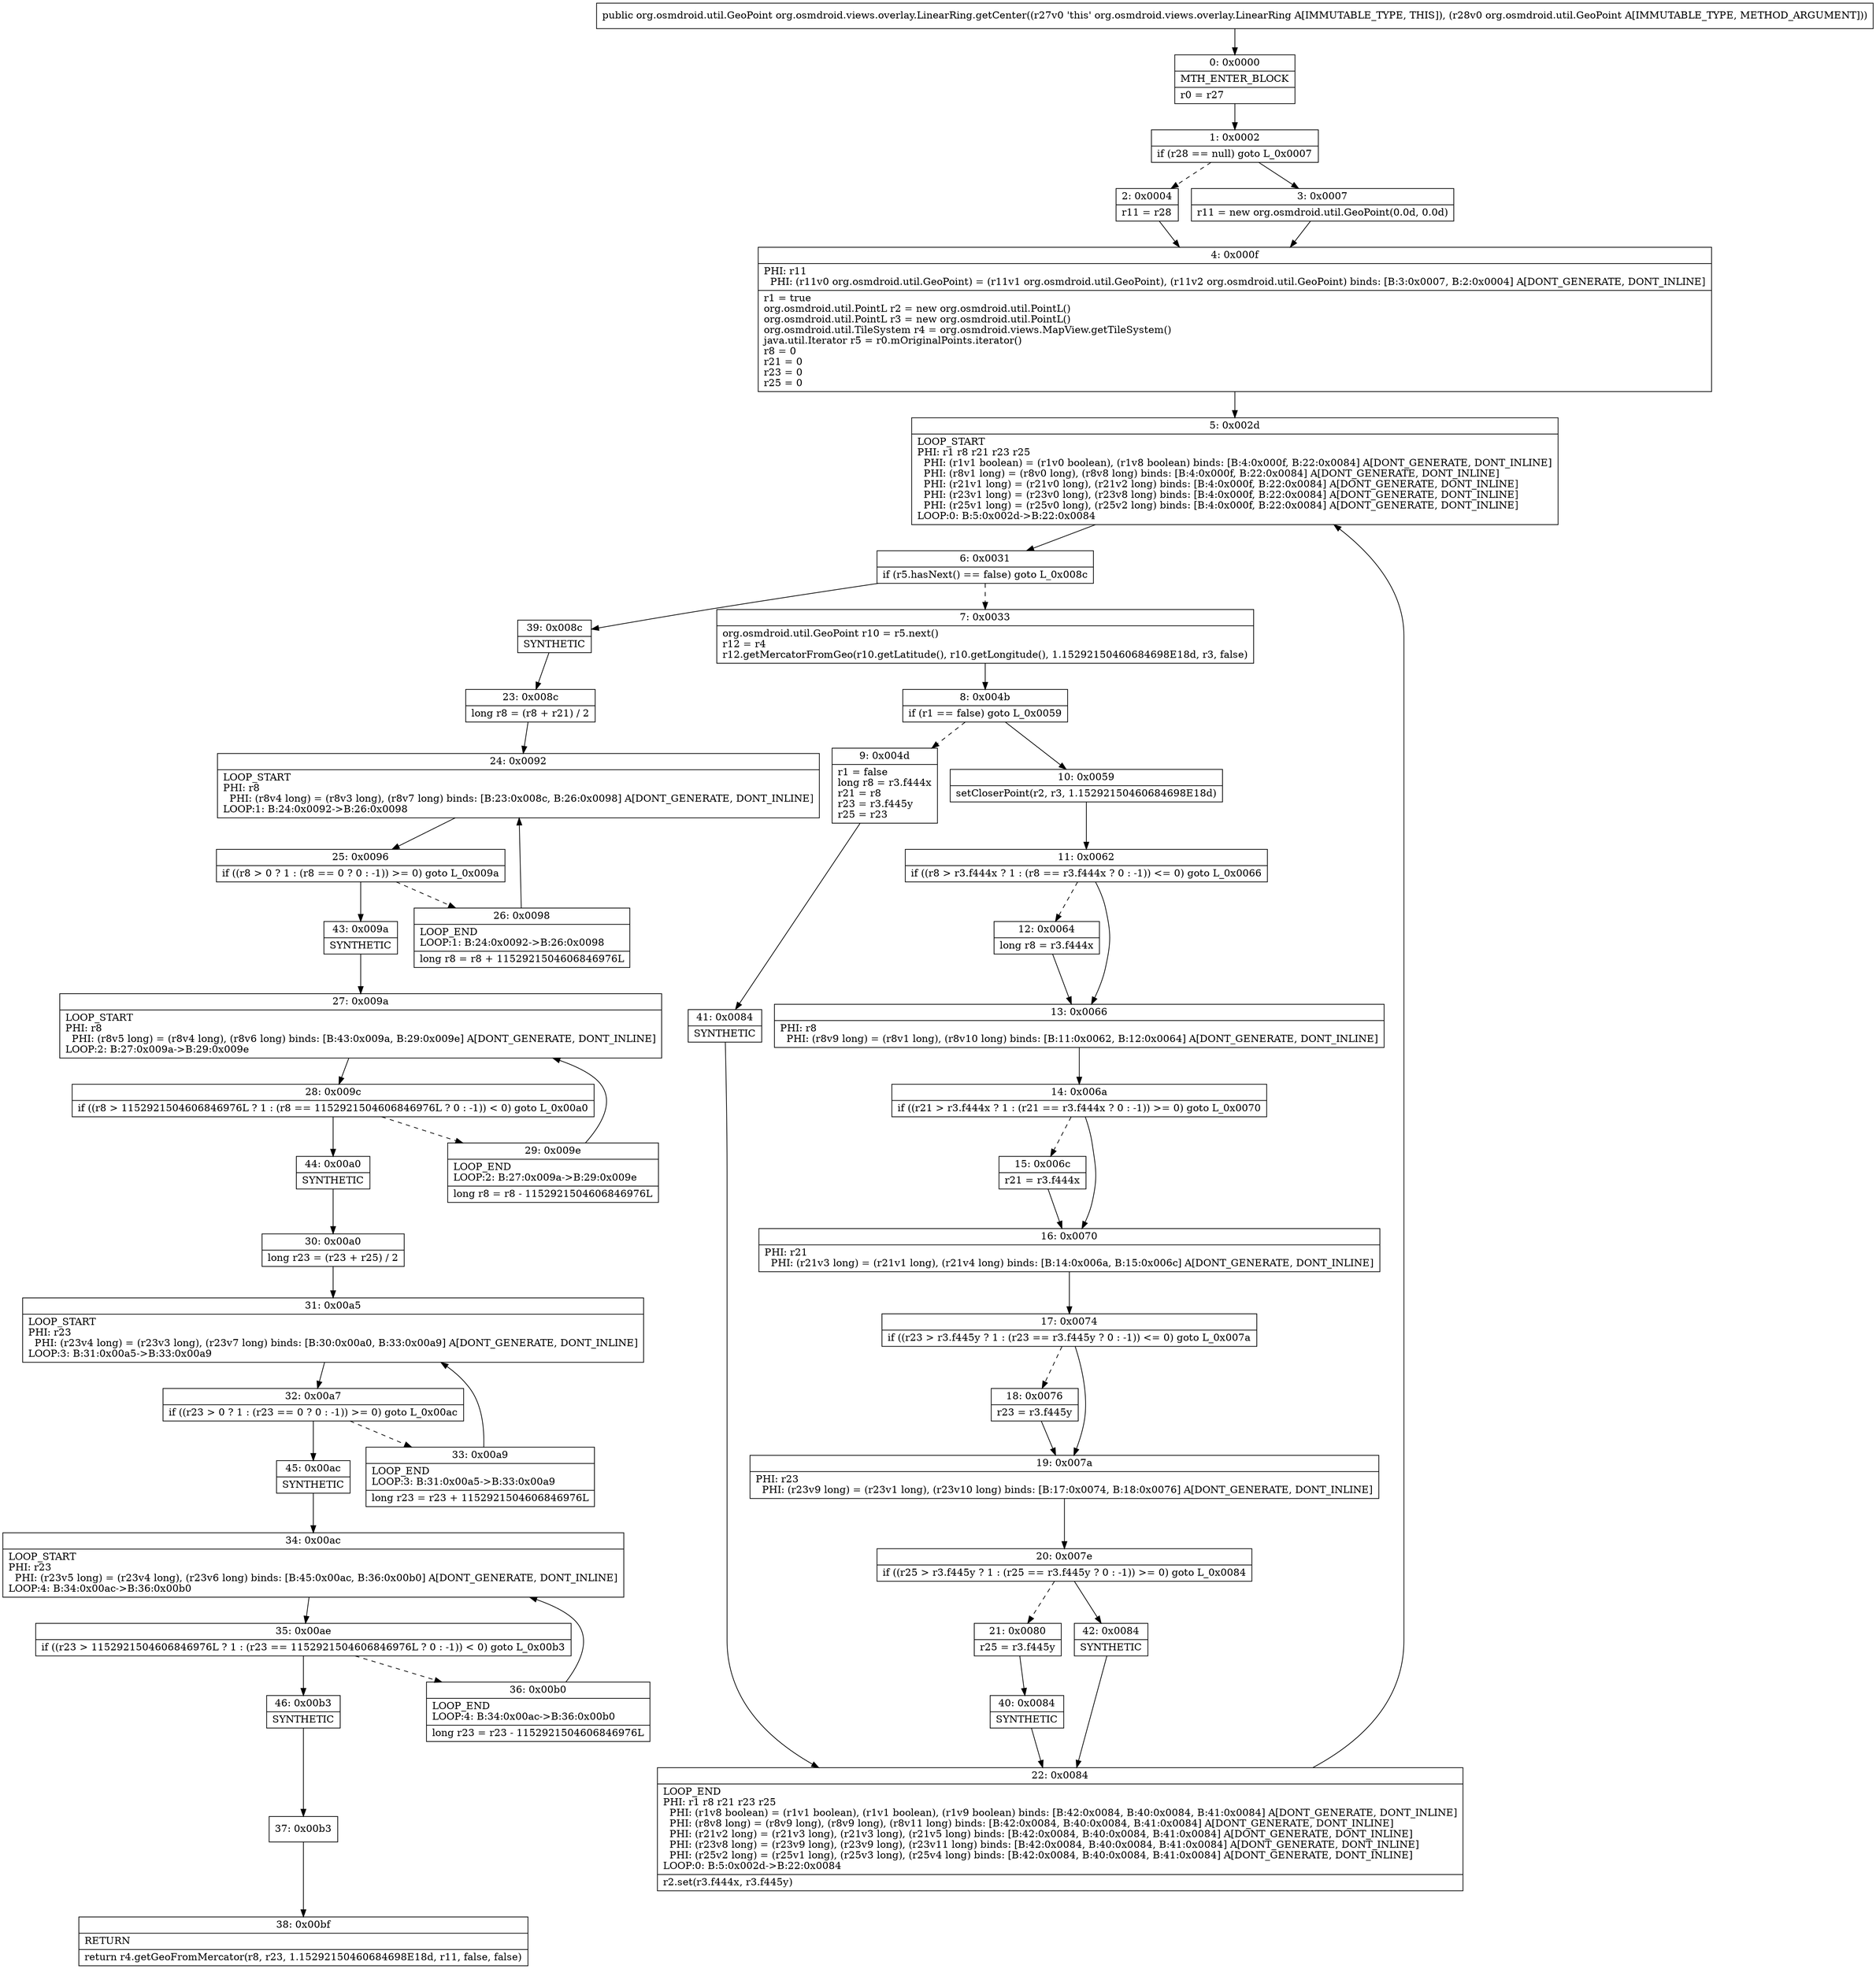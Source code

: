 digraph "CFG fororg.osmdroid.views.overlay.LinearRing.getCenter(Lorg\/osmdroid\/util\/GeoPoint;)Lorg\/osmdroid\/util\/GeoPoint;" {
Node_0 [shape=record,label="{0\:\ 0x0000|MTH_ENTER_BLOCK\l|r0 = r27\l}"];
Node_1 [shape=record,label="{1\:\ 0x0002|if (r28 == null) goto L_0x0007\l}"];
Node_2 [shape=record,label="{2\:\ 0x0004|r11 = r28\l}"];
Node_3 [shape=record,label="{3\:\ 0x0007|r11 = new org.osmdroid.util.GeoPoint(0.0d, 0.0d)\l}"];
Node_4 [shape=record,label="{4\:\ 0x000f|PHI: r11 \l  PHI: (r11v0 org.osmdroid.util.GeoPoint) = (r11v1 org.osmdroid.util.GeoPoint), (r11v2 org.osmdroid.util.GeoPoint) binds: [B:3:0x0007, B:2:0x0004] A[DONT_GENERATE, DONT_INLINE]\l|r1 = true\lorg.osmdroid.util.PointL r2 = new org.osmdroid.util.PointL()\lorg.osmdroid.util.PointL r3 = new org.osmdroid.util.PointL()\lorg.osmdroid.util.TileSystem r4 = org.osmdroid.views.MapView.getTileSystem()\ljava.util.Iterator r5 = r0.mOriginalPoints.iterator()\lr8 = 0\lr21 = 0\lr23 = 0\lr25 = 0\l}"];
Node_5 [shape=record,label="{5\:\ 0x002d|LOOP_START\lPHI: r1 r8 r21 r23 r25 \l  PHI: (r1v1 boolean) = (r1v0 boolean), (r1v8 boolean) binds: [B:4:0x000f, B:22:0x0084] A[DONT_GENERATE, DONT_INLINE]\l  PHI: (r8v1 long) = (r8v0 long), (r8v8 long) binds: [B:4:0x000f, B:22:0x0084] A[DONT_GENERATE, DONT_INLINE]\l  PHI: (r21v1 long) = (r21v0 long), (r21v2 long) binds: [B:4:0x000f, B:22:0x0084] A[DONT_GENERATE, DONT_INLINE]\l  PHI: (r23v1 long) = (r23v0 long), (r23v8 long) binds: [B:4:0x000f, B:22:0x0084] A[DONT_GENERATE, DONT_INLINE]\l  PHI: (r25v1 long) = (r25v0 long), (r25v2 long) binds: [B:4:0x000f, B:22:0x0084] A[DONT_GENERATE, DONT_INLINE]\lLOOP:0: B:5:0x002d\-\>B:22:0x0084\l}"];
Node_6 [shape=record,label="{6\:\ 0x0031|if (r5.hasNext() == false) goto L_0x008c\l}"];
Node_7 [shape=record,label="{7\:\ 0x0033|org.osmdroid.util.GeoPoint r10 = r5.next()\lr12 = r4\lr12.getMercatorFromGeo(r10.getLatitude(), r10.getLongitude(), 1.15292150460684698E18d, r3, false)\l}"];
Node_8 [shape=record,label="{8\:\ 0x004b|if (r1 == false) goto L_0x0059\l}"];
Node_9 [shape=record,label="{9\:\ 0x004d|r1 = false\llong r8 = r3.f444x\lr21 = r8\lr23 = r3.f445y\lr25 = r23\l}"];
Node_10 [shape=record,label="{10\:\ 0x0059|setCloserPoint(r2, r3, 1.15292150460684698E18d)\l}"];
Node_11 [shape=record,label="{11\:\ 0x0062|if ((r8 \> r3.f444x ? 1 : (r8 == r3.f444x ? 0 : \-1)) \<= 0) goto L_0x0066\l}"];
Node_12 [shape=record,label="{12\:\ 0x0064|long r8 = r3.f444x\l}"];
Node_13 [shape=record,label="{13\:\ 0x0066|PHI: r8 \l  PHI: (r8v9 long) = (r8v1 long), (r8v10 long) binds: [B:11:0x0062, B:12:0x0064] A[DONT_GENERATE, DONT_INLINE]\l}"];
Node_14 [shape=record,label="{14\:\ 0x006a|if ((r21 \> r3.f444x ? 1 : (r21 == r3.f444x ? 0 : \-1)) \>= 0) goto L_0x0070\l}"];
Node_15 [shape=record,label="{15\:\ 0x006c|r21 = r3.f444x\l}"];
Node_16 [shape=record,label="{16\:\ 0x0070|PHI: r21 \l  PHI: (r21v3 long) = (r21v1 long), (r21v4 long) binds: [B:14:0x006a, B:15:0x006c] A[DONT_GENERATE, DONT_INLINE]\l}"];
Node_17 [shape=record,label="{17\:\ 0x0074|if ((r23 \> r3.f445y ? 1 : (r23 == r3.f445y ? 0 : \-1)) \<= 0) goto L_0x007a\l}"];
Node_18 [shape=record,label="{18\:\ 0x0076|r23 = r3.f445y\l}"];
Node_19 [shape=record,label="{19\:\ 0x007a|PHI: r23 \l  PHI: (r23v9 long) = (r23v1 long), (r23v10 long) binds: [B:17:0x0074, B:18:0x0076] A[DONT_GENERATE, DONT_INLINE]\l}"];
Node_20 [shape=record,label="{20\:\ 0x007e|if ((r25 \> r3.f445y ? 1 : (r25 == r3.f445y ? 0 : \-1)) \>= 0) goto L_0x0084\l}"];
Node_21 [shape=record,label="{21\:\ 0x0080|r25 = r3.f445y\l}"];
Node_22 [shape=record,label="{22\:\ 0x0084|LOOP_END\lPHI: r1 r8 r21 r23 r25 \l  PHI: (r1v8 boolean) = (r1v1 boolean), (r1v1 boolean), (r1v9 boolean) binds: [B:42:0x0084, B:40:0x0084, B:41:0x0084] A[DONT_GENERATE, DONT_INLINE]\l  PHI: (r8v8 long) = (r8v9 long), (r8v9 long), (r8v11 long) binds: [B:42:0x0084, B:40:0x0084, B:41:0x0084] A[DONT_GENERATE, DONT_INLINE]\l  PHI: (r21v2 long) = (r21v3 long), (r21v3 long), (r21v5 long) binds: [B:42:0x0084, B:40:0x0084, B:41:0x0084] A[DONT_GENERATE, DONT_INLINE]\l  PHI: (r23v8 long) = (r23v9 long), (r23v9 long), (r23v11 long) binds: [B:42:0x0084, B:40:0x0084, B:41:0x0084] A[DONT_GENERATE, DONT_INLINE]\l  PHI: (r25v2 long) = (r25v1 long), (r25v3 long), (r25v4 long) binds: [B:42:0x0084, B:40:0x0084, B:41:0x0084] A[DONT_GENERATE, DONT_INLINE]\lLOOP:0: B:5:0x002d\-\>B:22:0x0084\l|r2.set(r3.f444x, r3.f445y)\l}"];
Node_23 [shape=record,label="{23\:\ 0x008c|long r8 = (r8 + r21) \/ 2\l}"];
Node_24 [shape=record,label="{24\:\ 0x0092|LOOP_START\lPHI: r8 \l  PHI: (r8v4 long) = (r8v3 long), (r8v7 long) binds: [B:23:0x008c, B:26:0x0098] A[DONT_GENERATE, DONT_INLINE]\lLOOP:1: B:24:0x0092\-\>B:26:0x0098\l}"];
Node_25 [shape=record,label="{25\:\ 0x0096|if ((r8 \> 0 ? 1 : (r8 == 0 ? 0 : \-1)) \>= 0) goto L_0x009a\l}"];
Node_26 [shape=record,label="{26\:\ 0x0098|LOOP_END\lLOOP:1: B:24:0x0092\-\>B:26:0x0098\l|long r8 = r8 + 1152921504606846976L\l}"];
Node_27 [shape=record,label="{27\:\ 0x009a|LOOP_START\lPHI: r8 \l  PHI: (r8v5 long) = (r8v4 long), (r8v6 long) binds: [B:43:0x009a, B:29:0x009e] A[DONT_GENERATE, DONT_INLINE]\lLOOP:2: B:27:0x009a\-\>B:29:0x009e\l}"];
Node_28 [shape=record,label="{28\:\ 0x009c|if ((r8 \> 1152921504606846976L ? 1 : (r8 == 1152921504606846976L ? 0 : \-1)) \< 0) goto L_0x00a0\l}"];
Node_29 [shape=record,label="{29\:\ 0x009e|LOOP_END\lLOOP:2: B:27:0x009a\-\>B:29:0x009e\l|long r8 = r8 \- 1152921504606846976L\l}"];
Node_30 [shape=record,label="{30\:\ 0x00a0|long r23 = (r23 + r25) \/ 2\l}"];
Node_31 [shape=record,label="{31\:\ 0x00a5|LOOP_START\lPHI: r23 \l  PHI: (r23v4 long) = (r23v3 long), (r23v7 long) binds: [B:30:0x00a0, B:33:0x00a9] A[DONT_GENERATE, DONT_INLINE]\lLOOP:3: B:31:0x00a5\-\>B:33:0x00a9\l}"];
Node_32 [shape=record,label="{32\:\ 0x00a7|if ((r23 \> 0 ? 1 : (r23 == 0 ? 0 : \-1)) \>= 0) goto L_0x00ac\l}"];
Node_33 [shape=record,label="{33\:\ 0x00a9|LOOP_END\lLOOP:3: B:31:0x00a5\-\>B:33:0x00a9\l|long r23 = r23 + 1152921504606846976L\l}"];
Node_34 [shape=record,label="{34\:\ 0x00ac|LOOP_START\lPHI: r23 \l  PHI: (r23v5 long) = (r23v4 long), (r23v6 long) binds: [B:45:0x00ac, B:36:0x00b0] A[DONT_GENERATE, DONT_INLINE]\lLOOP:4: B:34:0x00ac\-\>B:36:0x00b0\l}"];
Node_35 [shape=record,label="{35\:\ 0x00ae|if ((r23 \> 1152921504606846976L ? 1 : (r23 == 1152921504606846976L ? 0 : \-1)) \< 0) goto L_0x00b3\l}"];
Node_36 [shape=record,label="{36\:\ 0x00b0|LOOP_END\lLOOP:4: B:34:0x00ac\-\>B:36:0x00b0\l|long r23 = r23 \- 1152921504606846976L\l}"];
Node_37 [shape=record,label="{37\:\ 0x00b3}"];
Node_38 [shape=record,label="{38\:\ 0x00bf|RETURN\l|return r4.getGeoFromMercator(r8, r23, 1.15292150460684698E18d, r11, false, false)\l}"];
Node_39 [shape=record,label="{39\:\ 0x008c|SYNTHETIC\l}"];
Node_40 [shape=record,label="{40\:\ 0x0084|SYNTHETIC\l}"];
Node_41 [shape=record,label="{41\:\ 0x0084|SYNTHETIC\l}"];
Node_42 [shape=record,label="{42\:\ 0x0084|SYNTHETIC\l}"];
Node_43 [shape=record,label="{43\:\ 0x009a|SYNTHETIC\l}"];
Node_44 [shape=record,label="{44\:\ 0x00a0|SYNTHETIC\l}"];
Node_45 [shape=record,label="{45\:\ 0x00ac|SYNTHETIC\l}"];
Node_46 [shape=record,label="{46\:\ 0x00b3|SYNTHETIC\l}"];
MethodNode[shape=record,label="{public org.osmdroid.util.GeoPoint org.osmdroid.views.overlay.LinearRing.getCenter((r27v0 'this' org.osmdroid.views.overlay.LinearRing A[IMMUTABLE_TYPE, THIS]), (r28v0 org.osmdroid.util.GeoPoint A[IMMUTABLE_TYPE, METHOD_ARGUMENT])) }"];
MethodNode -> Node_0;
Node_0 -> Node_1;
Node_1 -> Node_2[style=dashed];
Node_1 -> Node_3;
Node_2 -> Node_4;
Node_3 -> Node_4;
Node_4 -> Node_5;
Node_5 -> Node_6;
Node_6 -> Node_7[style=dashed];
Node_6 -> Node_39;
Node_7 -> Node_8;
Node_8 -> Node_9[style=dashed];
Node_8 -> Node_10;
Node_9 -> Node_41;
Node_10 -> Node_11;
Node_11 -> Node_12[style=dashed];
Node_11 -> Node_13;
Node_12 -> Node_13;
Node_13 -> Node_14;
Node_14 -> Node_15[style=dashed];
Node_14 -> Node_16;
Node_15 -> Node_16;
Node_16 -> Node_17;
Node_17 -> Node_18[style=dashed];
Node_17 -> Node_19;
Node_18 -> Node_19;
Node_19 -> Node_20;
Node_20 -> Node_21[style=dashed];
Node_20 -> Node_42;
Node_21 -> Node_40;
Node_22 -> Node_5;
Node_23 -> Node_24;
Node_24 -> Node_25;
Node_25 -> Node_26[style=dashed];
Node_25 -> Node_43;
Node_26 -> Node_24;
Node_27 -> Node_28;
Node_28 -> Node_29[style=dashed];
Node_28 -> Node_44;
Node_29 -> Node_27;
Node_30 -> Node_31;
Node_31 -> Node_32;
Node_32 -> Node_33[style=dashed];
Node_32 -> Node_45;
Node_33 -> Node_31;
Node_34 -> Node_35;
Node_35 -> Node_36[style=dashed];
Node_35 -> Node_46;
Node_36 -> Node_34;
Node_37 -> Node_38;
Node_39 -> Node_23;
Node_40 -> Node_22;
Node_41 -> Node_22;
Node_42 -> Node_22;
Node_43 -> Node_27;
Node_44 -> Node_30;
Node_45 -> Node_34;
Node_46 -> Node_37;
}

